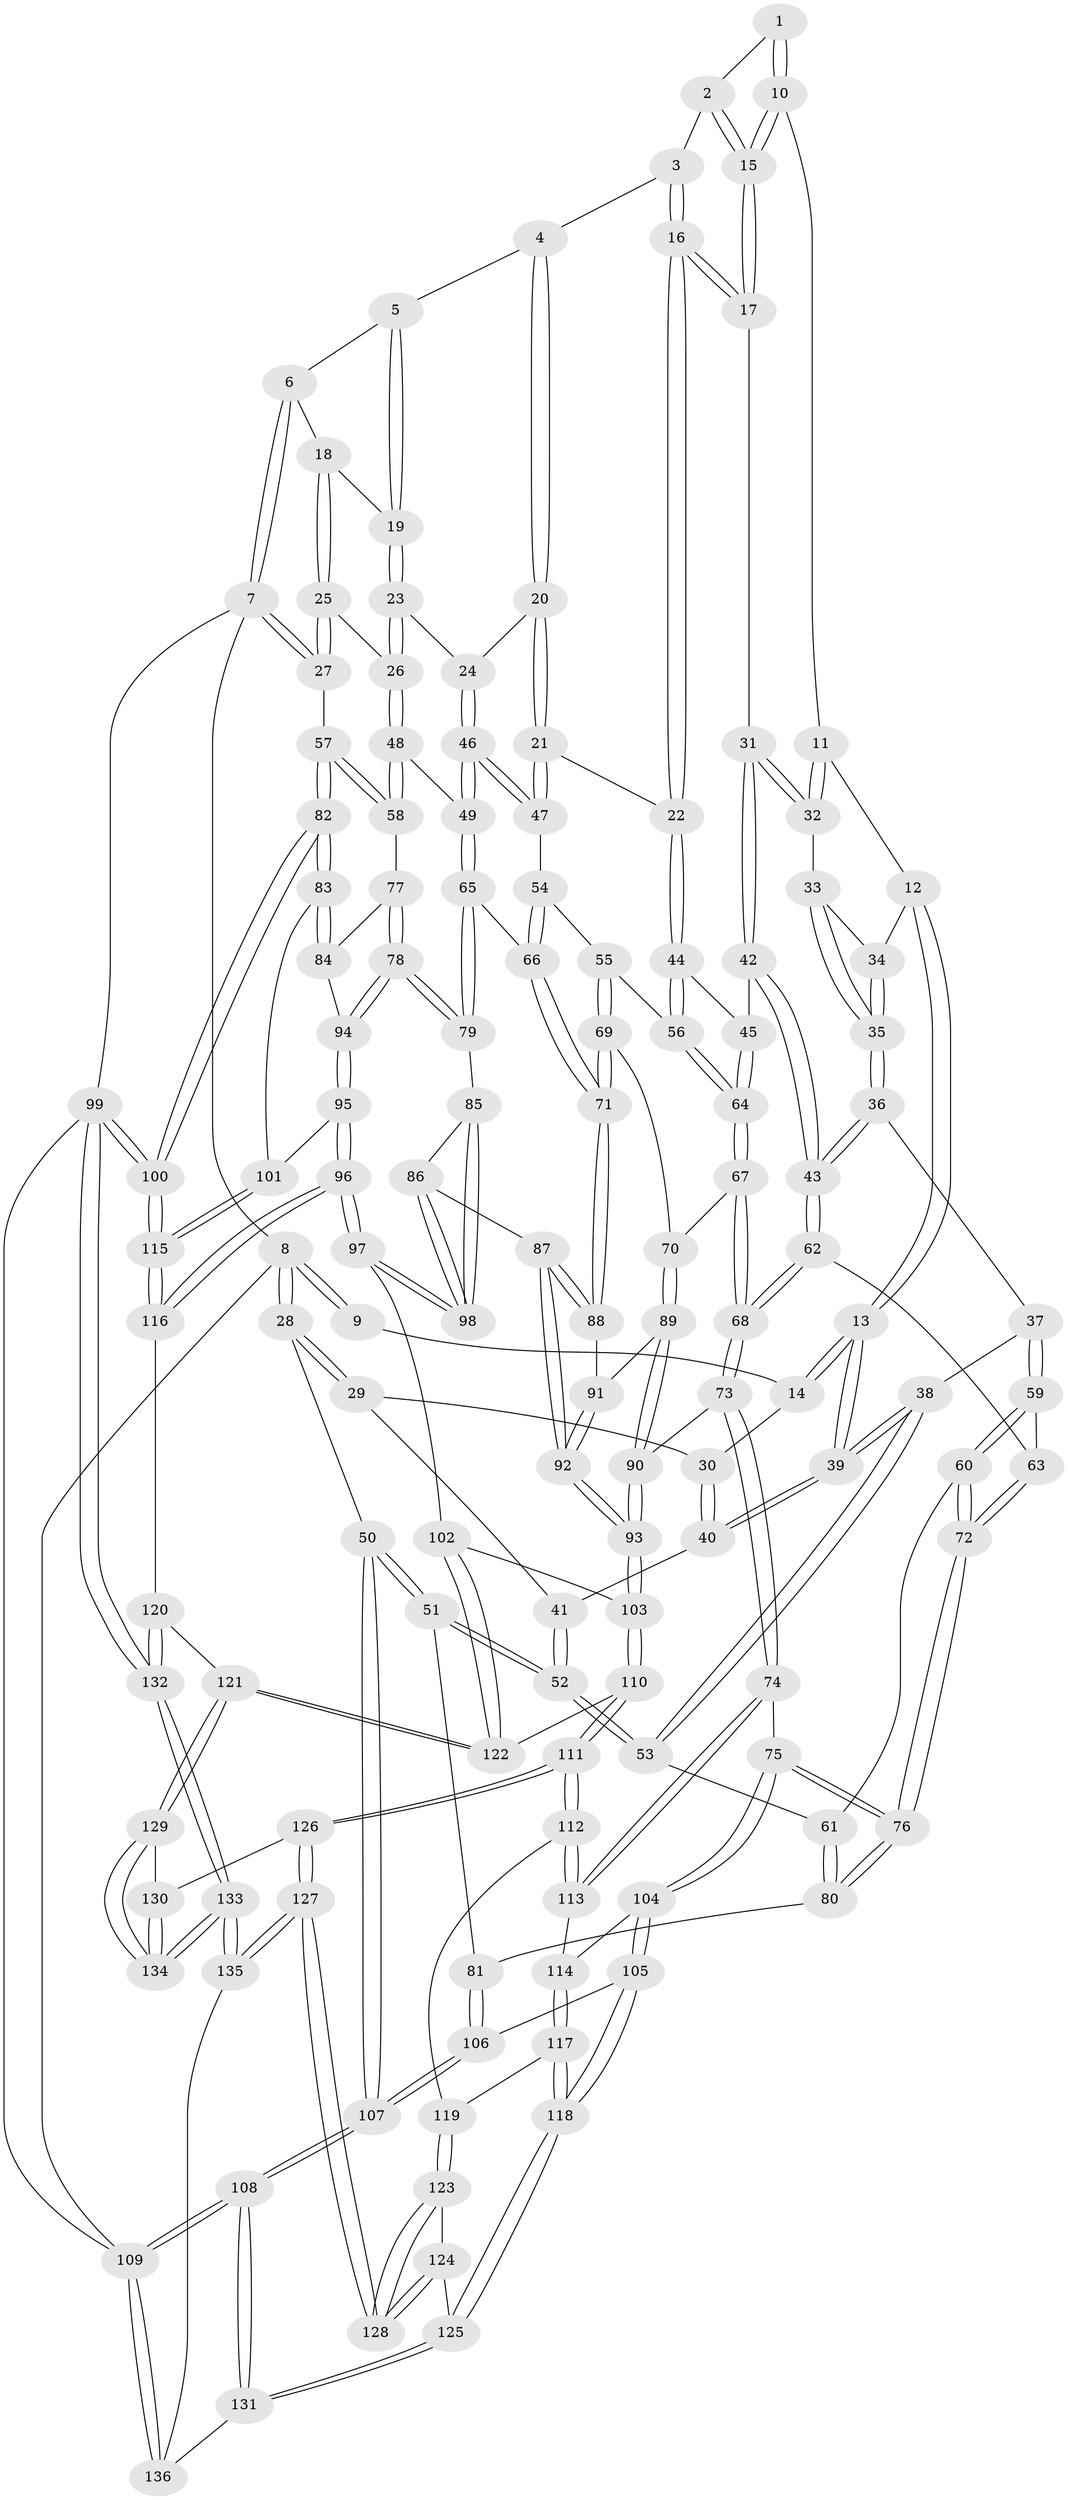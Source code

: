 // Generated by graph-tools (version 1.1) at 2025/17/03/09/25 04:17:05]
// undirected, 136 vertices, 337 edges
graph export_dot {
graph [start="1"]
  node [color=gray90,style=filled];
  1 [pos="+0.3663505821592793+0"];
  2 [pos="+0.5384275194886653+0"];
  3 [pos="+0.5946651733299453+0"];
  4 [pos="+0.7368935360320029+0"];
  5 [pos="+0.7654866795051732+0"];
  6 [pos="+0.9588887568892178+0"];
  7 [pos="+1+0"];
  8 [pos="+0+0"];
  9 [pos="+0.18389211810074088+0"];
  10 [pos="+0.3540133516057565+0"];
  11 [pos="+0.32911102115708507+0.04035917772727952"];
  12 [pos="+0.22559339911207038+0.0880430536568946"];
  13 [pos="+0.21666709517896304+0.0884272211496031"];
  14 [pos="+0.18089791317688503+0.05167961771508057"];
  15 [pos="+0.4467194558204033+0.08748595617456643"];
  16 [pos="+0.5307043063101614+0.139773540482466"];
  17 [pos="+0.4650250700531077+0.14242947409243734"];
  18 [pos="+0.9413116860451796+0.08113233573582976"];
  19 [pos="+0.9023218447167316+0.06850341804017533"];
  20 [pos="+0.7440579103304001+0.10212735209554907"];
  21 [pos="+0.6436029246543419+0.1744815513085"];
  22 [pos="+0.5717020642730659+0.17690341694040984"];
  23 [pos="+0.8327830734348148+0.1625142446567078"];
  24 [pos="+0.7848294524914297+0.1375820197310585"];
  25 [pos="+0.9417174570473612+0.08145646216795978"];
  26 [pos="+0.876526178071557+0.20414984844884734"];
  27 [pos="+1+0.15159035869072585"];
  28 [pos="+0+0"];
  29 [pos="+0.06179280949637947+0.0853986328997117"];
  30 [pos="+0.10188513401997738+0.09058925561175837"];
  31 [pos="+0.4585193126149128+0.14514691045263067"];
  32 [pos="+0.3536703847791018+0.1175856599353444"];
  33 [pos="+0.32989409836498496+0.14679763480845526"];
  34 [pos="+0.24570844185759824+0.10649753294523624"];
  35 [pos="+0.29756567689907576+0.21280445368015952"];
  36 [pos="+0.2943322755720974+0.2223995693276694"];
  37 [pos="+0.23665008936217616+0.22722968380468642"];
  38 [pos="+0.18743599684254217+0.20415417719646348"];
  39 [pos="+0.18503159383543108+0.20057546788431005"];
  40 [pos="+0.1634973500938947+0.19160334196390438"];
  41 [pos="+0.058379076325408175+0.20036764607256982"];
  42 [pos="+0.39688994118202864+0.2682564986083285"];
  43 [pos="+0.3680252761760186+0.28926141055871085"];
  44 [pos="+0.5572879914184294+0.23173831050874663"];
  45 [pos="+0.46545788060771276+0.2736329164792629"];
  46 [pos="+0.7392207328197007+0.2806256248302639"];
  47 [pos="+0.6781367587967402+0.2510036905019565"];
  48 [pos="+0.9346032856176899+0.28101814695886834"];
  49 [pos="+0.776554760256776+0.3312744308554615"];
  50 [pos="+0+0.3748263649704744"];
  51 [pos="+0+0.373197122331086"];
  52 [pos="+0+0.36401010022222097"];
  53 [pos="+0.08947239139593526+0.34531264929557604"];
  54 [pos="+0.6582419075196506+0.2929320335677023"];
  55 [pos="+0.6007322340832675+0.3120719067614583"];
  56 [pos="+0.5629509344343179+0.27475345471657797"];
  57 [pos="+1+0.2524982808302358"];
  58 [pos="+0.9518517272533772+0.28791322083006"];
  59 [pos="+0.2299070820862186+0.2644438574375911"];
  60 [pos="+0.18547672949196903+0.35849363290929903"];
  61 [pos="+0.14632889597128448+0.3660848197358246"];
  62 [pos="+0.3680173585059579+0.28954046151420787"];
  63 [pos="+0.2756885278208654+0.3655183030187822"];
  64 [pos="+0.5125332588421907+0.3412374174901421"];
  65 [pos="+0.7326221556771076+0.39272032258432715"];
  66 [pos="+0.7026789043138889+0.3973219751223207"];
  67 [pos="+0.4974851323109862+0.3975455993143259"];
  68 [pos="+0.4277193036895446+0.4024771493066717"];
  69 [pos="+0.6064797655784099+0.3499903953457589"];
  70 [pos="+0.5149618018799778+0.4073507812418985"];
  71 [pos="+0.686802476455308+0.40482802273574536"];
  72 [pos="+0.2627598358811249+0.38310165535593804"];
  73 [pos="+0.3412154268131693+0.5358931151400904"];
  74 [pos="+0.338902785339309+0.5370361467661438"];
  75 [pos="+0.32465939773631397+0.5385232997810031"];
  76 [pos="+0.30201914968931737+0.5246261813062132"];
  77 [pos="+0.9226048089035732+0.37691593671878665"];
  78 [pos="+0.8380641893432458+0.4809179969031442"];
  79 [pos="+0.7900516721359166+0.46552995669667563"];
  80 [pos="+0.1907715574610778+0.5161818652434655"];
  81 [pos="+0.1291960835818261+0.5405739687066855"];
  82 [pos="+1+0.5667335281322519"];
  83 [pos="+1+0.5725696285137322"];
  84 [pos="+0.9619452449172238+0.5023257338757438"];
  85 [pos="+0.7704643682698067+0.49024813963602265"];
  86 [pos="+0.6841324457967598+0.5441504137268245"];
  87 [pos="+0.6717089663572916+0.540861380246536"];
  88 [pos="+0.6850908724089699+0.40704492921853097"];
  89 [pos="+0.546685917411282+0.4478116548929056"];
  90 [pos="+0.4551906065621252+0.557535275140068"];
  91 [pos="+0.564296183421932+0.45854378379200983"];
  92 [pos="+0.602631371335195+0.5685799506930844"];
  93 [pos="+0.5706508584184624+0.6257807541306357"];
  94 [pos="+0.8603693598341925+0.5272263454190762"];
  95 [pos="+0.8546315948339614+0.6226192604095393"];
  96 [pos="+0.8249801503276627+0.6553671415889739"];
  97 [pos="+0.7931378587957588+0.6511767910563981"];
  98 [pos="+0.7629749174282244+0.6108713145957665"];
  99 [pos="+1+1"];
  100 [pos="+1+1"];
  101 [pos="+0.9956571235460988+0.6114991646151178"];
  102 [pos="+0.751166179302159+0.6706337108205536"];
  103 [pos="+0.5730344200308314+0.6492000586699651"];
  104 [pos="+0.2978604626787759+0.6005732233946164"];
  105 [pos="+0.15879328973877602+0.7732453968793476"];
  106 [pos="+0.07998847178936976+0.7617204509195298"];
  107 [pos="+0+0.8728790314434104"];
  108 [pos="+0+1"];
  109 [pos="+0+1"];
  110 [pos="+0.5325915262346991+0.7635487912210626"];
  111 [pos="+0.5297530046106996+0.7656625548281304"];
  112 [pos="+0.4864512642148084+0.76973974767114"];
  113 [pos="+0.4024684707002945+0.6513478699402594"];
  114 [pos="+0.3424747541434341+0.7144345319256423"];
  115 [pos="+0.9247969274638306+0.8284733348825438"];
  116 [pos="+0.885130898692976+0.8106141130755163"];
  117 [pos="+0.3566737960462261+0.7829598300731643"];
  118 [pos="+0.2458405589519713+0.8352781182034803"];
  119 [pos="+0.4817272222149048+0.7721318094111318"];
  120 [pos="+0.7718825673447077+0.8571934378156906"];
  121 [pos="+0.7334834699504638+0.8574539260992523"];
  122 [pos="+0.679127937455989+0.8014438077854212"];
  123 [pos="+0.4489916788177814+0.8488993093827053"];
  124 [pos="+0.3593669492547212+0.906006337057056"];
  125 [pos="+0.2500150539331856+0.8499840878877183"];
  126 [pos="+0.5634860188343537+0.9286909557100246"];
  127 [pos="+0.47358623134100114+1"];
  128 [pos="+0.42987863152188943+0.989786079816063"];
  129 [pos="+0.6997128449879924+0.9094677465815537"];
  130 [pos="+0.6134488219310696+0.9272724131689829"];
  131 [pos="+0.2440262021788276+0.9486055651173124"];
  132 [pos="+0.8805133520292279+1"];
  133 [pos="+0.7410485484525267+1"];
  134 [pos="+0.7140240171738622+1"];
  135 [pos="+0.4708048182916671+1"];
  136 [pos="+0.3150401356449056+1"];
  1 -- 2;
  1 -- 10;
  1 -- 10;
  2 -- 3;
  2 -- 15;
  2 -- 15;
  3 -- 4;
  3 -- 16;
  3 -- 16;
  4 -- 5;
  4 -- 20;
  4 -- 20;
  5 -- 6;
  5 -- 19;
  5 -- 19;
  6 -- 7;
  6 -- 7;
  6 -- 18;
  7 -- 8;
  7 -- 27;
  7 -- 27;
  7 -- 99;
  8 -- 9;
  8 -- 9;
  8 -- 28;
  8 -- 28;
  8 -- 109;
  9 -- 14;
  10 -- 11;
  10 -- 15;
  10 -- 15;
  11 -- 12;
  11 -- 32;
  11 -- 32;
  12 -- 13;
  12 -- 13;
  12 -- 34;
  13 -- 14;
  13 -- 14;
  13 -- 39;
  13 -- 39;
  14 -- 30;
  15 -- 17;
  15 -- 17;
  16 -- 17;
  16 -- 17;
  16 -- 22;
  16 -- 22;
  17 -- 31;
  18 -- 19;
  18 -- 25;
  18 -- 25;
  19 -- 23;
  19 -- 23;
  20 -- 21;
  20 -- 21;
  20 -- 24;
  21 -- 22;
  21 -- 47;
  21 -- 47;
  22 -- 44;
  22 -- 44;
  23 -- 24;
  23 -- 26;
  23 -- 26;
  24 -- 46;
  24 -- 46;
  25 -- 26;
  25 -- 27;
  25 -- 27;
  26 -- 48;
  26 -- 48;
  27 -- 57;
  28 -- 29;
  28 -- 29;
  28 -- 50;
  29 -- 30;
  29 -- 41;
  30 -- 40;
  30 -- 40;
  31 -- 32;
  31 -- 32;
  31 -- 42;
  31 -- 42;
  32 -- 33;
  33 -- 34;
  33 -- 35;
  33 -- 35;
  34 -- 35;
  34 -- 35;
  35 -- 36;
  35 -- 36;
  36 -- 37;
  36 -- 43;
  36 -- 43;
  37 -- 38;
  37 -- 59;
  37 -- 59;
  38 -- 39;
  38 -- 39;
  38 -- 53;
  38 -- 53;
  39 -- 40;
  39 -- 40;
  40 -- 41;
  41 -- 52;
  41 -- 52;
  42 -- 43;
  42 -- 43;
  42 -- 45;
  43 -- 62;
  43 -- 62;
  44 -- 45;
  44 -- 56;
  44 -- 56;
  45 -- 64;
  45 -- 64;
  46 -- 47;
  46 -- 47;
  46 -- 49;
  46 -- 49;
  47 -- 54;
  48 -- 49;
  48 -- 58;
  48 -- 58;
  49 -- 65;
  49 -- 65;
  50 -- 51;
  50 -- 51;
  50 -- 107;
  50 -- 107;
  51 -- 52;
  51 -- 52;
  51 -- 81;
  52 -- 53;
  52 -- 53;
  53 -- 61;
  54 -- 55;
  54 -- 66;
  54 -- 66;
  55 -- 56;
  55 -- 69;
  55 -- 69;
  56 -- 64;
  56 -- 64;
  57 -- 58;
  57 -- 58;
  57 -- 82;
  57 -- 82;
  58 -- 77;
  59 -- 60;
  59 -- 60;
  59 -- 63;
  60 -- 61;
  60 -- 72;
  60 -- 72;
  61 -- 80;
  61 -- 80;
  62 -- 63;
  62 -- 68;
  62 -- 68;
  63 -- 72;
  63 -- 72;
  64 -- 67;
  64 -- 67;
  65 -- 66;
  65 -- 79;
  65 -- 79;
  66 -- 71;
  66 -- 71;
  67 -- 68;
  67 -- 68;
  67 -- 70;
  68 -- 73;
  68 -- 73;
  69 -- 70;
  69 -- 71;
  69 -- 71;
  70 -- 89;
  70 -- 89;
  71 -- 88;
  71 -- 88;
  72 -- 76;
  72 -- 76;
  73 -- 74;
  73 -- 74;
  73 -- 90;
  74 -- 75;
  74 -- 113;
  74 -- 113;
  75 -- 76;
  75 -- 76;
  75 -- 104;
  75 -- 104;
  76 -- 80;
  76 -- 80;
  77 -- 78;
  77 -- 78;
  77 -- 84;
  78 -- 79;
  78 -- 79;
  78 -- 94;
  78 -- 94;
  79 -- 85;
  80 -- 81;
  81 -- 106;
  81 -- 106;
  82 -- 83;
  82 -- 83;
  82 -- 100;
  82 -- 100;
  83 -- 84;
  83 -- 84;
  83 -- 101;
  84 -- 94;
  85 -- 86;
  85 -- 98;
  85 -- 98;
  86 -- 87;
  86 -- 98;
  86 -- 98;
  87 -- 88;
  87 -- 88;
  87 -- 92;
  87 -- 92;
  88 -- 91;
  89 -- 90;
  89 -- 90;
  89 -- 91;
  90 -- 93;
  90 -- 93;
  91 -- 92;
  91 -- 92;
  92 -- 93;
  92 -- 93;
  93 -- 103;
  93 -- 103;
  94 -- 95;
  94 -- 95;
  95 -- 96;
  95 -- 96;
  95 -- 101;
  96 -- 97;
  96 -- 97;
  96 -- 116;
  96 -- 116;
  97 -- 98;
  97 -- 98;
  97 -- 102;
  99 -- 100;
  99 -- 100;
  99 -- 132;
  99 -- 132;
  99 -- 109;
  100 -- 115;
  100 -- 115;
  101 -- 115;
  101 -- 115;
  102 -- 103;
  102 -- 122;
  102 -- 122;
  103 -- 110;
  103 -- 110;
  104 -- 105;
  104 -- 105;
  104 -- 114;
  105 -- 106;
  105 -- 118;
  105 -- 118;
  106 -- 107;
  106 -- 107;
  107 -- 108;
  107 -- 108;
  108 -- 109;
  108 -- 109;
  108 -- 131;
  108 -- 131;
  109 -- 136;
  109 -- 136;
  110 -- 111;
  110 -- 111;
  110 -- 122;
  111 -- 112;
  111 -- 112;
  111 -- 126;
  111 -- 126;
  112 -- 113;
  112 -- 113;
  112 -- 119;
  113 -- 114;
  114 -- 117;
  114 -- 117;
  115 -- 116;
  115 -- 116;
  116 -- 120;
  117 -- 118;
  117 -- 118;
  117 -- 119;
  118 -- 125;
  118 -- 125;
  119 -- 123;
  119 -- 123;
  120 -- 121;
  120 -- 132;
  120 -- 132;
  121 -- 122;
  121 -- 122;
  121 -- 129;
  121 -- 129;
  123 -- 124;
  123 -- 128;
  123 -- 128;
  124 -- 125;
  124 -- 128;
  124 -- 128;
  125 -- 131;
  125 -- 131;
  126 -- 127;
  126 -- 127;
  126 -- 130;
  127 -- 128;
  127 -- 128;
  127 -- 135;
  127 -- 135;
  129 -- 130;
  129 -- 134;
  129 -- 134;
  130 -- 134;
  130 -- 134;
  131 -- 136;
  132 -- 133;
  132 -- 133;
  133 -- 134;
  133 -- 134;
  133 -- 135;
  133 -- 135;
  135 -- 136;
}
